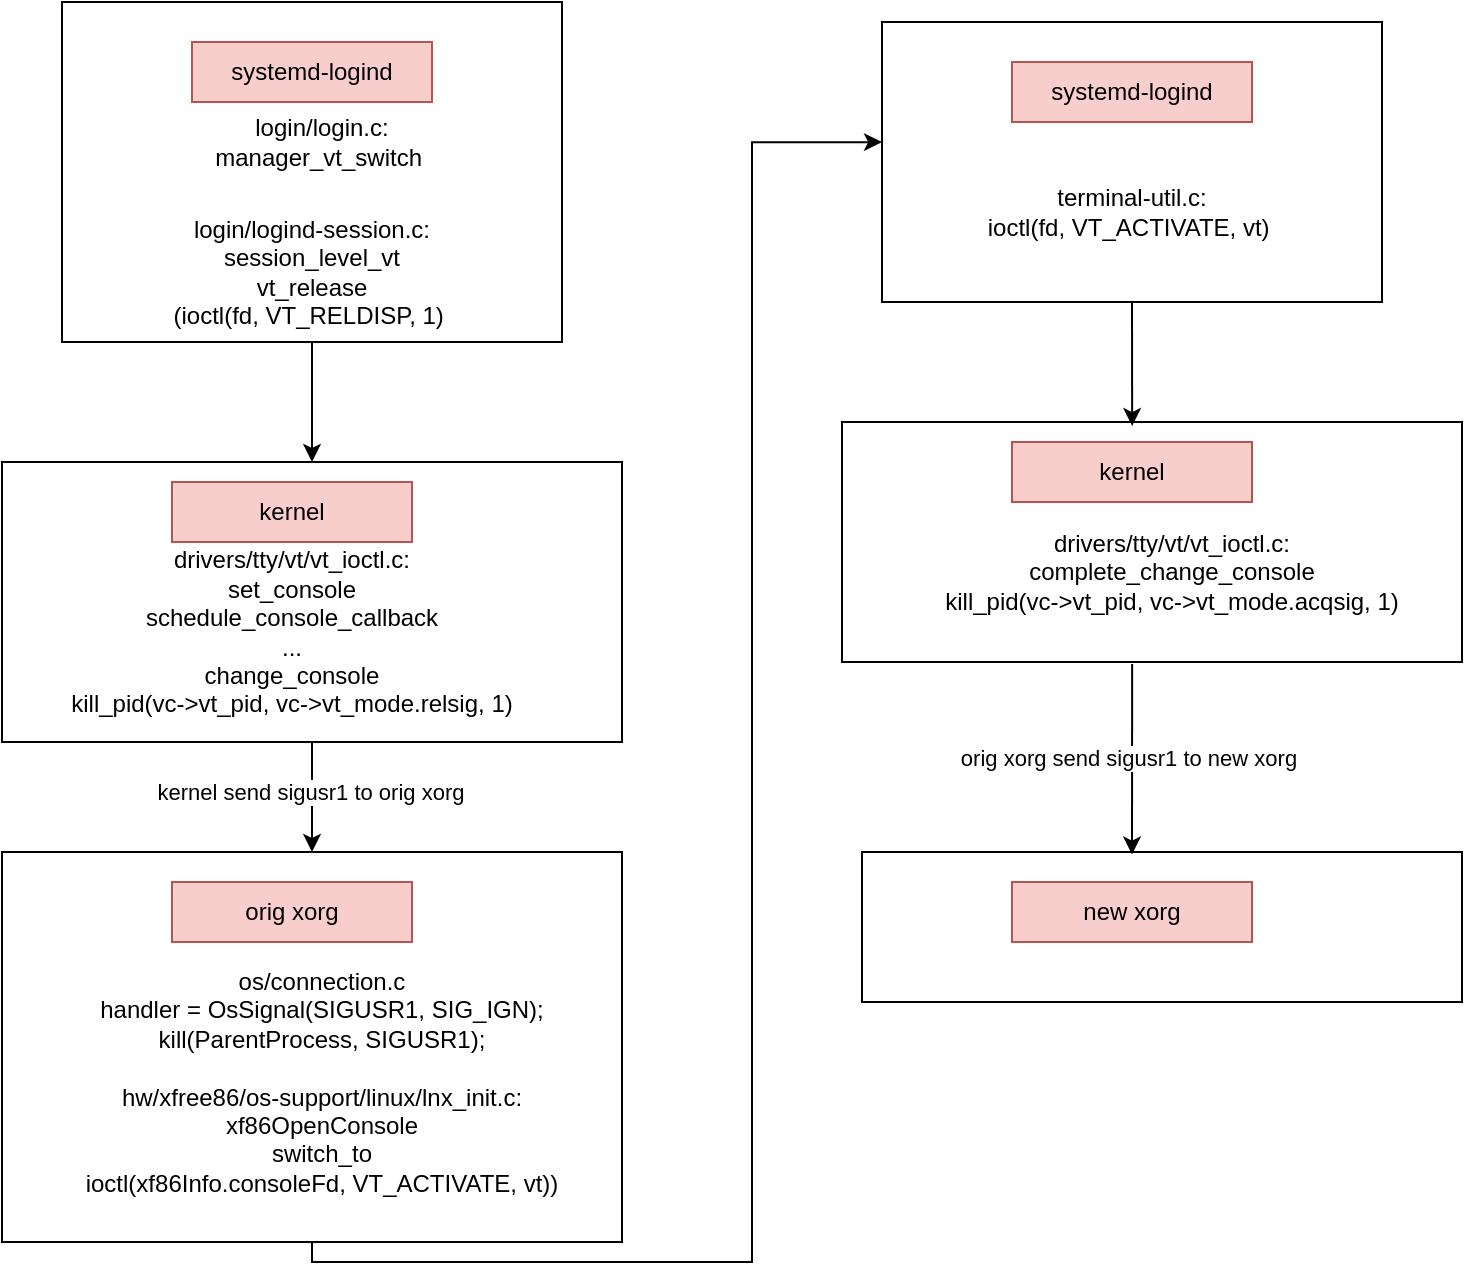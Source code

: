 <mxfile version="22.1.16" type="github">
  <diagram name="第 1 页" id="QLYPvNAtz1wv3T7xWaiF">
    <mxGraphModel dx="1434" dy="757" grid="1" gridSize="10" guides="1" tooltips="1" connect="1" arrows="1" fold="1" page="1" pageScale="1" pageWidth="827" pageHeight="1169" math="0" shadow="0">
      <root>
        <mxCell id="0" />
        <mxCell id="1" parent="0" />
        <mxCell id="7LhGe-NGFBg3xJkiA3kp-1" value="" style="rounded=0;whiteSpace=wrap;html=1;" vertex="1" parent="1">
          <mxGeometry x="70" y="170" width="250" height="170" as="geometry" />
        </mxCell>
        <mxCell id="7LhGe-NGFBg3xJkiA3kp-3" value="systemd-logind" style="rounded=0;whiteSpace=wrap;html=1;fillColor=#f8cecc;strokeColor=#b85450;" vertex="1" parent="1">
          <mxGeometry x="135" y="190" width="120" height="30" as="geometry" />
        </mxCell>
        <mxCell id="7LhGe-NGFBg3xJkiA3kp-4" style="edgeStyle=orthogonalEdgeStyle;rounded=0;orthogonalLoop=1;jettySize=auto;html=1;exitX=0.5;exitY=1;exitDx=0;exitDy=0;" edge="1" parent="1" source="7LhGe-NGFBg3xJkiA3kp-1" target="7LhGe-NGFBg3xJkiA3kp-1">
          <mxGeometry relative="1" as="geometry" />
        </mxCell>
        <mxCell id="7LhGe-NGFBg3xJkiA3kp-6" value="" style="rounded=0;whiteSpace=wrap;html=1;" vertex="1" parent="1">
          <mxGeometry x="40" y="400" width="310" height="140" as="geometry" />
        </mxCell>
        <mxCell id="7LhGe-NGFBg3xJkiA3kp-7" value="kernel" style="rounded=0;whiteSpace=wrap;html=1;fillColor=#f8cecc;strokeColor=#b85450;" vertex="1" parent="1">
          <mxGeometry x="125" y="410" width="120" height="30" as="geometry" />
        </mxCell>
        <mxCell id="7LhGe-NGFBg3xJkiA3kp-8" value="drivers/tty/vt/vt_ioctl.c:&lt;br&gt;set_console&lt;br&gt;schedule_console_callback&lt;br&gt;...&lt;br&gt;change_console&lt;br&gt;kill_pid(vc-&amp;gt;vt_pid, vc-&amp;gt;vt_mode.relsig, 1)" style="text;html=1;strokeColor=none;fillColor=none;align=center;verticalAlign=middle;whiteSpace=wrap;rounded=0;" vertex="1" parent="1">
          <mxGeometry x="50" y="460" width="270" height="50" as="geometry" />
        </mxCell>
        <mxCell id="7LhGe-NGFBg3xJkiA3kp-9" value="" style="rounded=0;whiteSpace=wrap;html=1;" vertex="1" parent="1">
          <mxGeometry x="40" y="595" width="310" height="195" as="geometry" />
        </mxCell>
        <mxCell id="7LhGe-NGFBg3xJkiA3kp-10" value="" style="endArrow=classic;html=1;rounded=0;exitX=0.5;exitY=1;exitDx=0;exitDy=0;entryX=0.5;entryY=0;entryDx=0;entryDy=0;" edge="1" parent="1" source="7LhGe-NGFBg3xJkiA3kp-6" target="7LhGe-NGFBg3xJkiA3kp-9">
          <mxGeometry width="50" height="50" relative="1" as="geometry">
            <mxPoint x="170" y="600" as="sourcePoint" />
            <mxPoint x="220" y="550" as="targetPoint" />
          </mxGeometry>
        </mxCell>
        <mxCell id="7LhGe-NGFBg3xJkiA3kp-11" value="kernel send sigusr1 to orig xorg" style="edgeLabel;html=1;align=center;verticalAlign=middle;resizable=0;points=[];" vertex="1" connectable="0" parent="7LhGe-NGFBg3xJkiA3kp-10">
          <mxGeometry x="-0.109" y="-1" relative="1" as="geometry">
            <mxPoint as="offset" />
          </mxGeometry>
        </mxCell>
        <mxCell id="7LhGe-NGFBg3xJkiA3kp-12" value="" style="endArrow=classic;html=1;rounded=0;exitX=0.5;exitY=1;exitDx=0;exitDy=0;entryX=0.5;entryY=0;entryDx=0;entryDy=0;" edge="1" parent="1" source="7LhGe-NGFBg3xJkiA3kp-1" target="7LhGe-NGFBg3xJkiA3kp-6">
          <mxGeometry width="50" height="50" relative="1" as="geometry">
            <mxPoint x="-50" y="410" as="sourcePoint" />
            <mxPoint y="360" as="targetPoint" />
          </mxGeometry>
        </mxCell>
        <mxCell id="7LhGe-NGFBg3xJkiA3kp-13" value="orig xorg" style="rounded=0;whiteSpace=wrap;html=1;fillColor=#f8cecc;strokeColor=#b85450;" vertex="1" parent="1">
          <mxGeometry x="125" y="610" width="120" height="30" as="geometry" />
        </mxCell>
        <mxCell id="7LhGe-NGFBg3xJkiA3kp-14" value="" style="rounded=0;whiteSpace=wrap;html=1;" vertex="1" parent="1">
          <mxGeometry x="480" y="180" width="250" height="140" as="geometry" />
        </mxCell>
        <mxCell id="7LhGe-NGFBg3xJkiA3kp-15" value="login/logind-session.c:&lt;br&gt;session_level_vt&lt;br&gt;vt_release&lt;br&gt;(ioctl(fd, VT_RELDISP, 1)&amp;nbsp;" style="text;html=1;strokeColor=none;fillColor=none;align=center;verticalAlign=middle;whiteSpace=wrap;rounded=0;" vertex="1" parent="1">
          <mxGeometry x="95" y="290" width="200" height="30" as="geometry" />
        </mxCell>
        <mxCell id="7LhGe-NGFBg3xJkiA3kp-16" value="systemd-logind" style="rounded=0;whiteSpace=wrap;html=1;fillColor=#f8cecc;strokeColor=#b85450;" vertex="1" parent="1">
          <mxGeometry x="545" y="200" width="120" height="30" as="geometry" />
        </mxCell>
        <mxCell id="7LhGe-NGFBg3xJkiA3kp-17" style="edgeStyle=orthogonalEdgeStyle;rounded=0;orthogonalLoop=1;jettySize=auto;html=1;exitX=0.5;exitY=1;exitDx=0;exitDy=0;" edge="1" source="7LhGe-NGFBg3xJkiA3kp-14" target="7LhGe-NGFBg3xJkiA3kp-14" parent="1">
          <mxGeometry relative="1" as="geometry" />
        </mxCell>
        <mxCell id="7LhGe-NGFBg3xJkiA3kp-18" value="" style="endArrow=classic;html=1;rounded=0;exitX=0.5;exitY=1;exitDx=0;exitDy=0;entryX=0;entryY=0.429;entryDx=0;entryDy=0;entryPerimeter=0;edgeStyle=orthogonalEdgeStyle;" edge="1" parent="1" source="7LhGe-NGFBg3xJkiA3kp-9" target="7LhGe-NGFBg3xJkiA3kp-14">
          <mxGeometry width="50" height="50" relative="1" as="geometry">
            <mxPoint x="190" y="700" as="sourcePoint" />
            <mxPoint x="240" y="650" as="targetPoint" />
          </mxGeometry>
        </mxCell>
        <mxCell id="7LhGe-NGFBg3xJkiA3kp-19" value="login/login.c:&lt;br&gt;manager_vt_switch&amp;nbsp;" style="text;html=1;strokeColor=none;fillColor=none;align=center;verticalAlign=middle;whiteSpace=wrap;rounded=0;" vertex="1" parent="1">
          <mxGeometry x="100" y="225" width="200" height="30" as="geometry" />
        </mxCell>
        <mxCell id="7LhGe-NGFBg3xJkiA3kp-20" value="" style="rounded=0;whiteSpace=wrap;html=1;" vertex="1" parent="1">
          <mxGeometry x="460" y="380" width="310" height="120" as="geometry" />
        </mxCell>
        <mxCell id="7LhGe-NGFBg3xJkiA3kp-21" value="kernel" style="rounded=0;whiteSpace=wrap;html=1;fillColor=#f8cecc;strokeColor=#b85450;" vertex="1" parent="1">
          <mxGeometry x="545" y="390" width="120" height="30" as="geometry" />
        </mxCell>
        <mxCell id="7LhGe-NGFBg3xJkiA3kp-22" value="drivers/tty/vt/vt_ioctl.c:&lt;br&gt;complete_change_console&lt;br&gt;kill_pid(vc-&amp;gt;vt_pid, vc-&amp;gt;vt_mode.acqsig, 1)" style="text;html=1;strokeColor=none;fillColor=none;align=center;verticalAlign=middle;whiteSpace=wrap;rounded=0;" vertex="1" parent="1">
          <mxGeometry x="490" y="430" width="270" height="50" as="geometry" />
        </mxCell>
        <mxCell id="7LhGe-NGFBg3xJkiA3kp-23" value="terminal-util.c:&lt;br&gt;ioctl(fd, VT_ACTIVATE, vt)&amp;nbsp;" style="text;html=1;strokeColor=none;fillColor=none;align=center;verticalAlign=middle;whiteSpace=wrap;rounded=0;" vertex="1" parent="1">
          <mxGeometry x="505" y="260" width="200" height="30" as="geometry" />
        </mxCell>
        <mxCell id="7LhGe-NGFBg3xJkiA3kp-24" value="" style="endArrow=classic;html=1;rounded=0;exitX=0.5;exitY=1;exitDx=0;exitDy=0;entryX=0.468;entryY=0.017;entryDx=0;entryDy=0;entryPerimeter=0;" edge="1" parent="1" source="7LhGe-NGFBg3xJkiA3kp-14" target="7LhGe-NGFBg3xJkiA3kp-20">
          <mxGeometry width="50" height="50" relative="1" as="geometry">
            <mxPoint x="610" y="380" as="sourcePoint" />
            <mxPoint x="660" y="330" as="targetPoint" />
          </mxGeometry>
        </mxCell>
        <mxCell id="7LhGe-NGFBg3xJkiA3kp-25" value="" style="rounded=0;whiteSpace=wrap;html=1;" vertex="1" parent="1">
          <mxGeometry x="470" y="595" width="300" height="75" as="geometry" />
        </mxCell>
        <mxCell id="7LhGe-NGFBg3xJkiA3kp-27" value="new xorg" style="rounded=0;whiteSpace=wrap;html=1;fillColor=#f8cecc;strokeColor=#b85450;" vertex="1" parent="1">
          <mxGeometry x="545" y="610" width="120" height="30" as="geometry" />
        </mxCell>
        <mxCell id="7LhGe-NGFBg3xJkiA3kp-30" value="" style="endArrow=classic;html=1;rounded=0;exitX=0.468;exitY=1.008;exitDx=0;exitDy=0;exitPerimeter=0;entryX=0.45;entryY=0.017;entryDx=0;entryDy=0;entryPerimeter=0;" edge="1" parent="1" source="7LhGe-NGFBg3xJkiA3kp-20" target="7LhGe-NGFBg3xJkiA3kp-25">
          <mxGeometry width="50" height="50" relative="1" as="geometry">
            <mxPoint x="580" y="580" as="sourcePoint" />
            <mxPoint x="630" y="530" as="targetPoint" />
          </mxGeometry>
        </mxCell>
        <mxCell id="7LhGe-NGFBg3xJkiA3kp-31" value="orig xorg send sigusr1 to new xorg" style="edgeLabel;html=1;align=center;verticalAlign=middle;resizable=0;points=[];" vertex="1" connectable="0" parent="7LhGe-NGFBg3xJkiA3kp-30">
          <mxGeometry x="-0.02" y="-2" relative="1" as="geometry">
            <mxPoint as="offset" />
          </mxGeometry>
        </mxCell>
        <mxCell id="7LhGe-NGFBg3xJkiA3kp-32" value="os/connection.c&lt;br&gt;handler = OsSignal(SIGUSR1, SIG_IGN);&lt;br&gt;kill(ParentProcess, SIGUSR1);&lt;br&gt;&lt;br&gt;hw/xfree86/os-support/linux/lnx_init.c:&lt;br&gt;xf86OpenConsole&lt;br&gt;switch_to&lt;br&gt;ioctl(xf86Info.consoleFd, VT_ACTIVATE, vt))" style="text;html=1;strokeColor=none;fillColor=none;align=center;verticalAlign=middle;whiteSpace=wrap;rounded=0;" vertex="1" parent="1">
          <mxGeometry x="65" y="690" width="270" height="40" as="geometry" />
        </mxCell>
      </root>
    </mxGraphModel>
  </diagram>
</mxfile>

